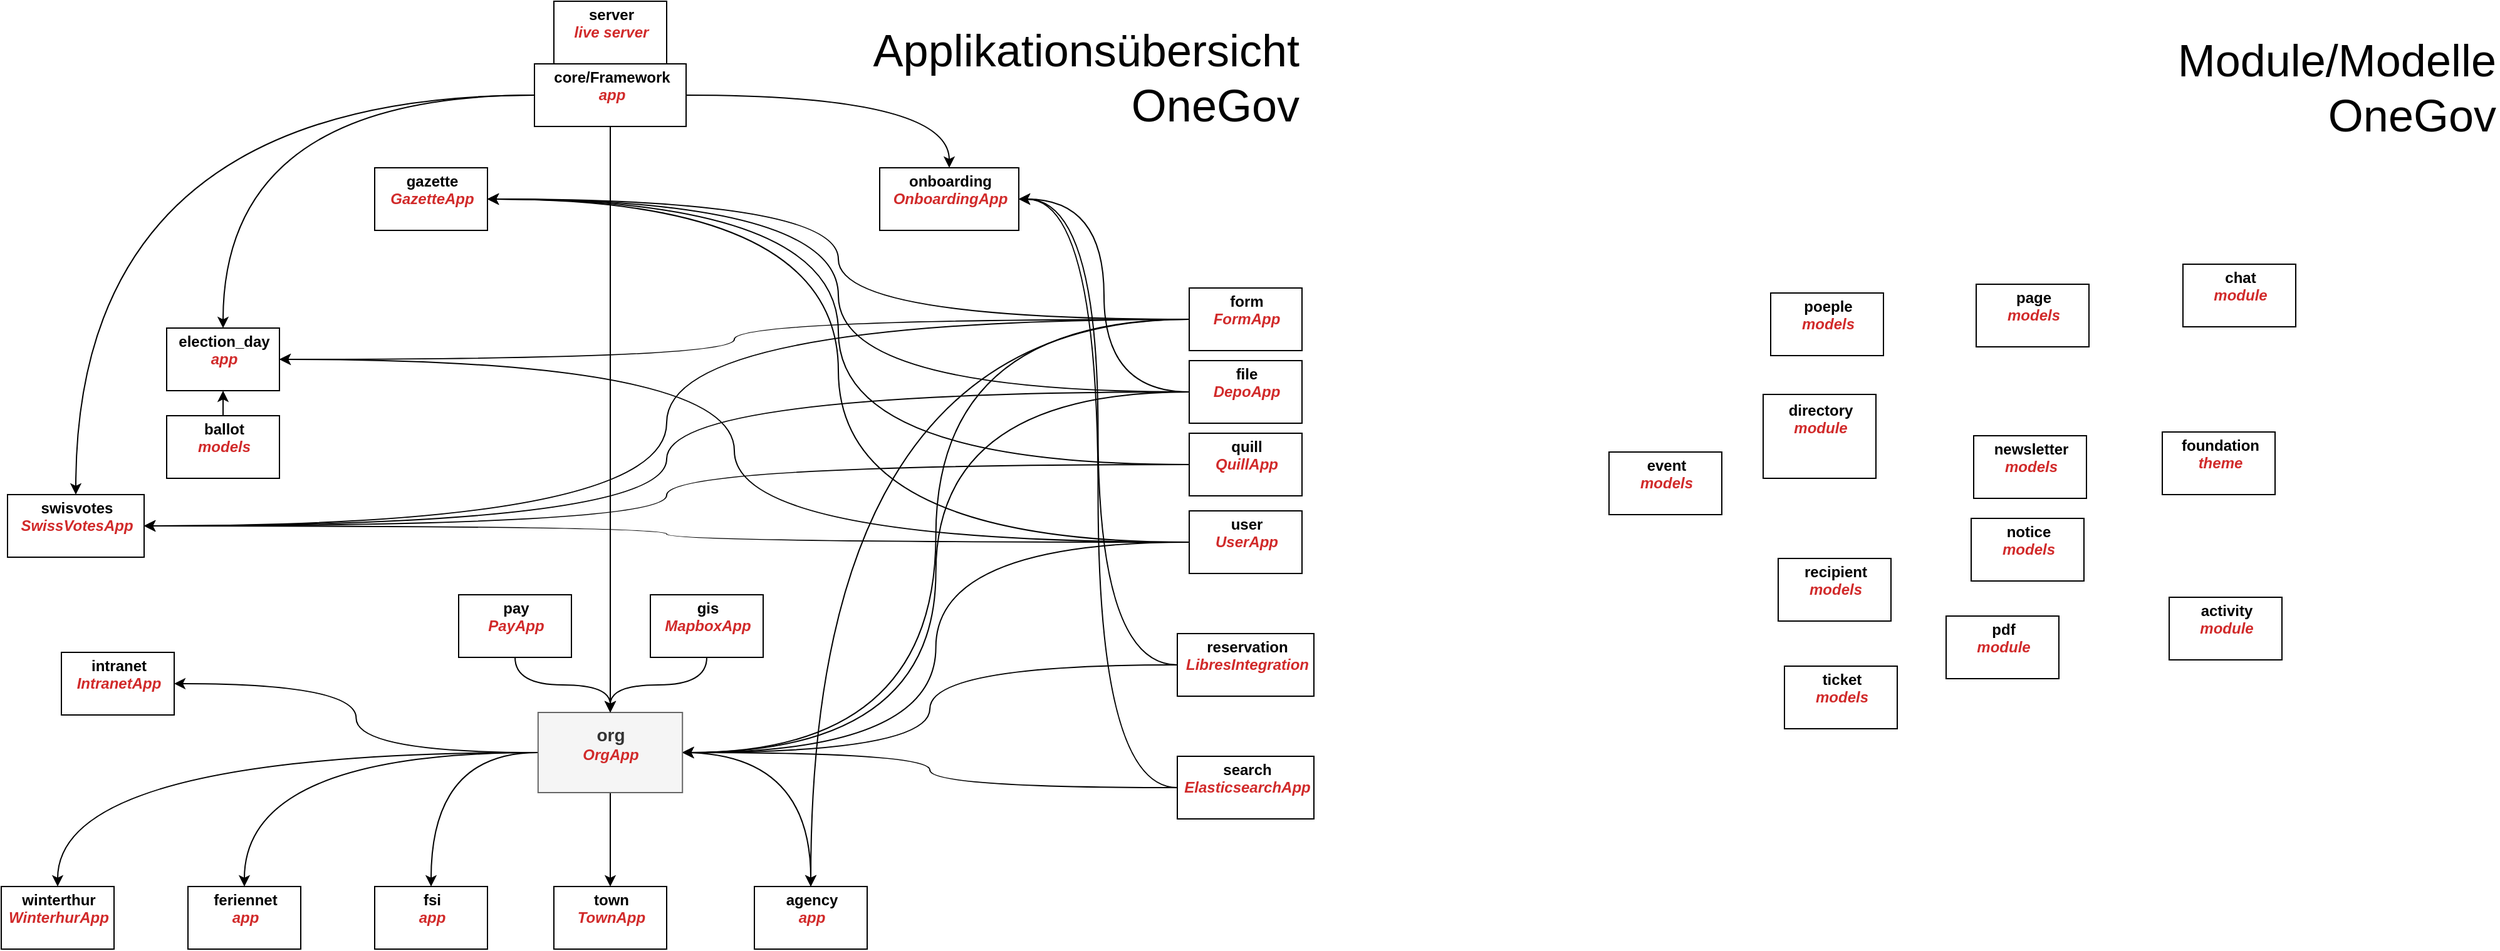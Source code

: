 <mxfile version="12.7.4" type="device"><diagram id="prtHgNgQTEPvFCAcTncT" name="Page-1"><mxGraphModel dx="3680" dy="1728" grid="0" gridSize="10" guides="1" tooltips="1" connect="1" arrows="1" fold="1" page="1" pageScale="1" pageWidth="1169" pageHeight="827" math="0" shadow="0"><root><mxCell id="0"/><mxCell id="1" parent="0"/><mxCell id="O9CkKuprvXs4He0O5t_m-18" style="edgeStyle=orthogonalEdgeStyle;curved=1;rounded=0;orthogonalLoop=1;jettySize=auto;html=1;entryX=0.5;entryY=0;entryDx=0;entryDy=0;" edge="1" parent="1" source="dNxyNK7c78bLwvsdeMH5-12" target="O9CkKuprvXs4He0O5t_m-12"><mxGeometry relative="1" as="geometry"/></mxCell><mxCell id="O9CkKuprvXs4He0O5t_m-55" style="edgeStyle=orthogonalEdgeStyle;curved=1;rounded=0;orthogonalLoop=1;jettySize=auto;html=1;entryX=0.5;entryY=0;entryDx=0;entryDy=0;" edge="1" parent="1" source="dNxyNK7c78bLwvsdeMH5-12" target="O9CkKuprvXs4He0O5t_m-52"><mxGeometry relative="1" as="geometry"/></mxCell><mxCell id="O9CkKuprvXs4He0O5t_m-88" style="edgeStyle=orthogonalEdgeStyle;curved=1;rounded=0;orthogonalLoop=1;jettySize=auto;html=1;" edge="1" parent="1" source="dNxyNK7c78bLwvsdeMH5-12" target="O9CkKuprvXs4He0O5t_m-83"><mxGeometry relative="1" as="geometry"/></mxCell><mxCell id="O9CkKuprvXs4He0O5t_m-99" style="edgeStyle=orthogonalEdgeStyle;curved=1;rounded=0;orthogonalLoop=1;jettySize=auto;html=1;entryX=0.5;entryY=0;entryDx=0;entryDy=0;exitX=0.5;exitY=1;exitDx=0;exitDy=0;" edge="1" parent="1" source="dNxyNK7c78bLwvsdeMH5-12" target="O9CkKuprvXs4He0O5t_m-5"><mxGeometry relative="1" as="geometry"/></mxCell><UserObject label="%name%&lt;br&gt;&lt;i&gt;&lt;font color=&quot;#d12a2a&quot;&gt;%type%&lt;br&gt;&lt;/font&gt;&lt;br&gt;&lt;/i&gt;" name="activity" placeholders="1" type="module" link="#" id="O9CkKuprvXs4He0O5t_m-2"><mxCell style="label;whiteSpace=wrap;html=1;rounded=0;glass=0;treeMoving=1;treeFolding=1;spacingLeft=2;align=center;" vertex="1" parent="1"><mxGeometry x="1793" y="499" width="90" height="50" as="geometry"/></mxCell></UserObject><UserObject label="%name%&lt;br&gt;&lt;i&gt;&lt;font color=&quot;#d12a2a&quot;&gt;%type%&lt;br&gt;&lt;/font&gt;&lt;br&gt;&lt;/i&gt;" name="agency" placeholders="1" type="app" link="#" id="O9CkKuprvXs4He0O5t_m-3"><mxCell style="label;whiteSpace=wrap;html=1;rounded=0;glass=0;treeMoving=1;treeFolding=1;spacingLeft=2;align=center;" vertex="1" parent="1"><mxGeometry x="664" y="730" width="90" height="50" as="geometry"/></mxCell></UserObject><mxCell id="O9CkKuprvXs4He0O5t_m-25" style="edgeStyle=orthogonalEdgeStyle;curved=1;rounded=0;orthogonalLoop=1;jettySize=auto;html=1;" edge="1" parent="1" source="O9CkKuprvXs4He0O5t_m-5" target="O9CkKuprvXs4He0O5t_m-24"><mxGeometry relative="1" as="geometry"/></mxCell><mxCell id="O9CkKuprvXs4He0O5t_m-47" style="edgeStyle=orthogonalEdgeStyle;curved=1;rounded=0;orthogonalLoop=1;jettySize=auto;html=1;" edge="1" parent="1" source="O9CkKuprvXs4He0O5t_m-5" target="O9CkKuprvXs4He0O5t_m-46"><mxGeometry relative="1" as="geometry"/></mxCell><mxCell id="O9CkKuprvXs4He0O5t_m-93" value="" style="edgeStyle=orthogonalEdgeStyle;curved=1;rounded=0;orthogonalLoop=1;jettySize=auto;html=1;" edge="1" parent="1" source="O9CkKuprvXs4He0O5t_m-5" target="O9CkKuprvXs4He0O5t_m-92"><mxGeometry relative="1" as="geometry"/></mxCell><mxCell id="O9CkKuprvXs4He0O5t_m-97" style="edgeStyle=orthogonalEdgeStyle;curved=1;rounded=0;orthogonalLoop=1;jettySize=auto;html=1;" edge="1" parent="1" source="O9CkKuprvXs4He0O5t_m-5" target="O9CkKuprvXs4He0O5t_m-33"><mxGeometry relative="1" as="geometry"/></mxCell><mxCell id="O9CkKuprvXs4He0O5t_m-98" style="edgeStyle=orthogonalEdgeStyle;curved=1;rounded=0;orthogonalLoop=1;jettySize=auto;html=1;entryX=0.5;entryY=0;entryDx=0;entryDy=0;" edge="1" parent="1" source="O9CkKuprvXs4He0O5t_m-5" target="O9CkKuprvXs4He0O5t_m-96"><mxGeometry relative="1" as="geometry"/></mxCell><mxCell id="O9CkKuprvXs4He0O5t_m-103" style="edgeStyle=orthogonalEdgeStyle;curved=1;rounded=0;orthogonalLoop=1;jettySize=auto;html=1;entryX=0.5;entryY=0;entryDx=0;entryDy=0;" edge="1" parent="1" source="O9CkKuprvXs4He0O5t_m-5" target="O9CkKuprvXs4He0O5t_m-3"><mxGeometry relative="1" as="geometry"/></mxCell><UserObject label="%name%&lt;br&gt;&lt;i&gt;&lt;font color=&quot;#d12a2a&quot;&gt;%type%&lt;br&gt;&lt;/font&gt;&lt;br&gt;&lt;/i&gt;" name="town" placeholders="1" type="TownApp" link="#" id="O9CkKuprvXs4He0O5t_m-92"><mxCell style="label;whiteSpace=wrap;html=1;rounded=0;glass=0;treeMoving=1;treeFolding=1;spacingLeft=2;align=center;" vertex="1" parent="1"><mxGeometry x="504" y="730" width="90" height="50" as="geometry"/></mxCell></UserObject><UserObject label="%name%&lt;br&gt;&lt;i&gt;&lt;font color=&quot;#d12a2a&quot;&gt;%type%&lt;br&gt;&lt;/font&gt;&lt;br&gt;&lt;/i&gt;" name="chat" placeholders="1" type="module" link="#" id="O9CkKuprvXs4He0O5t_m-14"><mxCell style="label;whiteSpace=wrap;html=1;rounded=0;glass=0;treeMoving=1;treeFolding=1;spacingLeft=2;align=center;" vertex="1" parent="1"><mxGeometry x="1804" y="233" width="90" height="50" as="geometry"/></mxCell></UserObject><UserObject label="%name%&lt;br&gt;&lt;i&gt;&lt;font color=&quot;#d12a2a&quot;&gt;%type%&lt;br&gt;&lt;/font&gt;&lt;font color=&quot;#808080&quot;&gt;%keywords%&lt;/font&gt;&lt;br&gt;&lt;br&gt;&lt;/i&gt;" name="directory" type="module" link="#" keywords="" placeholders="1" id="O9CkKuprvXs4He0O5t_m-15"><mxCell style="label;whiteSpace=wrap;html=1;rounded=0;glass=0;treeMoving=1;treeFolding=1;spacingLeft=2;align=center;" vertex="1" parent="1"><mxGeometry x="1469" y="337" width="90" height="67" as="geometry"/></mxCell></UserObject><mxCell id="O9CkKuprvXs4He0O5t_m-27" style="edgeStyle=orthogonalEdgeStyle;curved=1;rounded=0;orthogonalLoop=1;jettySize=auto;html=1;entryX=1;entryY=0.5;entryDx=0;entryDy=0;" edge="1" parent="1" source="O9CkKuprvXs4He0O5t_m-16" target="O9CkKuprvXs4He0O5t_m-5"><mxGeometry relative="1" as="geometry"/></mxCell><mxCell id="O9CkKuprvXs4He0O5t_m-39" style="edgeStyle=orthogonalEdgeStyle;curved=1;rounded=0;orthogonalLoop=1;jettySize=auto;html=1;entryX=1;entryY=0.5;entryDx=0;entryDy=0;" edge="1" parent="1" source="O9CkKuprvXs4He0O5t_m-16" target="O9CkKuprvXs4He0O5t_m-35"><mxGeometry relative="1" as="geometry"/></mxCell><mxCell id="O9CkKuprvXs4He0O5t_m-43" style="edgeStyle=orthogonalEdgeStyle;curved=1;rounded=0;orthogonalLoop=1;jettySize=auto;html=1;entryX=1;entryY=0.5;entryDx=0;entryDy=0;" edge="1" parent="1" source="O9CkKuprvXs4He0O5t_m-16" target="O9CkKuprvXs4He0O5t_m-12"><mxGeometry relative="1" as="geometry"/></mxCell><mxCell id="O9CkKuprvXs4He0O5t_m-87" style="edgeStyle=orthogonalEdgeStyle;curved=1;rounded=0;orthogonalLoop=1;jettySize=auto;html=1;entryX=1;entryY=0.5;entryDx=0;entryDy=0;" edge="1" parent="1" source="O9CkKuprvXs4He0O5t_m-16" target="O9CkKuprvXs4He0O5t_m-83"><mxGeometry relative="1" as="geometry"/></mxCell><UserObject label="%name%&lt;br&gt;&lt;i&gt;&lt;font color=&quot;#d12a2a&quot;&gt;%type%&lt;br&gt;&lt;/font&gt;&lt;br&gt;&lt;/i&gt;" name="event" placeholders="1" type="models" link="#" id="O9CkKuprvXs4He0O5t_m-23"><mxCell style="label;whiteSpace=wrap;html=1;rounded=0;glass=0;treeMoving=1;treeFolding=1;spacingLeft=2;align=center;" vertex="1" parent="1"><mxGeometry x="1346" y="383" width="90" height="50" as="geometry"/></mxCell></UserObject><UserObject label="%name%&lt;br&gt;&lt;i&gt;&lt;font color=&quot;#d12a2a&quot;&gt;%type%&lt;br&gt;&lt;/font&gt;&lt;br&gt;&lt;/i&gt;" name="page" placeholders="1" type="models" link="#" id="O9CkKuprvXs4He0O5t_m-72"><mxCell style="label;whiteSpace=wrap;html=1;rounded=0;glass=0;treeMoving=1;treeFolding=1;spacingLeft=2;align=center;" vertex="1" parent="1"><mxGeometry x="1639" y="249" width="90" height="50" as="geometry"/></mxCell></UserObject><UserObject label="%name%&lt;br&gt;&lt;i&gt;&lt;font color=&quot;#d12a2a&quot;&gt;%type%&lt;br&gt;&lt;/font&gt;&lt;br&gt;&lt;/i&gt;" name="pdf" placeholders="1" type="module" link="#" id="O9CkKuprvXs4He0O5t_m-74"><mxCell style="label;whiteSpace=wrap;html=1;rounded=0;glass=0;treeMoving=1;treeFolding=1;spacingLeft=2;align=center;" vertex="1" parent="1"><mxGeometry x="1615" y="514" width="90" height="50" as="geometry"/></mxCell></UserObject><UserObject label="%name%&lt;br&gt;&lt;i&gt;&lt;font color=&quot;#d12a2a&quot;&gt;%type%&lt;br&gt;&lt;/font&gt;&lt;br&gt;&lt;/i&gt;" name="feriennet" placeholders="1" type="app" link="#" id="O9CkKuprvXs4He0O5t_m-24"><mxCell style="label;whiteSpace=wrap;html=1;rounded=0;glass=0;treeMoving=1;treeFolding=1;spacingLeft=2;align=center;" vertex="1" parent="1"><mxGeometry x="212" y="730" width="90" height="50" as="geometry"/></mxCell></UserObject><mxCell id="O9CkKuprvXs4He0O5t_m-42" style="edgeStyle=orthogonalEdgeStyle;curved=1;rounded=0;orthogonalLoop=1;jettySize=auto;html=1;entryX=1;entryY=0.5;entryDx=0;entryDy=0;" edge="1" parent="1" source="O9CkKuprvXs4He0O5t_m-29" target="O9CkKuprvXs4He0O5t_m-35"><mxGeometry relative="1" as="geometry"/></mxCell><mxCell id="O9CkKuprvXs4He0O5t_m-71" style="edgeStyle=orthogonalEdgeStyle;curved=1;rounded=0;orthogonalLoop=1;jettySize=auto;html=1;entryX=1;entryY=0.5;entryDx=0;entryDy=0;" edge="1" parent="1" source="O9CkKuprvXs4He0O5t_m-29" target="O9CkKuprvXs4He0O5t_m-5"><mxGeometry relative="1" as="geometry"/></mxCell><mxCell id="O9CkKuprvXs4He0O5t_m-84" style="edgeStyle=orthogonalEdgeStyle;curved=1;rounded=0;orthogonalLoop=1;jettySize=auto;html=1;entryX=1;entryY=0.5;entryDx=0;entryDy=0;" edge="1" parent="1" source="O9CkKuprvXs4He0O5t_m-29" target="O9CkKuprvXs4He0O5t_m-83"><mxGeometry relative="1" as="geometry"/></mxCell><mxCell id="O9CkKuprvXs4He0O5t_m-100" style="edgeStyle=orthogonalEdgeStyle;curved=1;rounded=0;orthogonalLoop=1;jettySize=auto;html=1;" edge="1" parent="1" source="O9CkKuprvXs4He0O5t_m-29" target="O9CkKuprvXs4He0O5t_m-12"><mxGeometry relative="1" as="geometry"/></mxCell><mxCell id="O9CkKuprvXs4He0O5t_m-101" style="edgeStyle=orthogonalEdgeStyle;curved=1;rounded=0;orthogonalLoop=1;jettySize=auto;html=1;entryX=0.5;entryY=0;entryDx=0;entryDy=0;" edge="1" parent="1" source="O9CkKuprvXs4He0O5t_m-29" target="O9CkKuprvXs4He0O5t_m-3"><mxGeometry relative="1" as="geometry"/></mxCell><UserObject label="%name%&lt;br&gt;&lt;i&gt;&lt;font color=&quot;#d12a2a&quot;&gt;%type%&lt;br&gt;&lt;/font&gt;&lt;br&gt;&lt;/i&gt;" name="foundation" placeholders="1" type="theme" link="#" id="O9CkKuprvXs4He0O5t_m-32"><mxCell style="label;whiteSpace=wrap;html=1;rounded=0;glass=0;treeMoving=1;treeFolding=1;spacingLeft=2;align=center;" vertex="1" parent="1"><mxGeometry x="1787.5" y="367" width="90" height="50" as="geometry"/></mxCell></UserObject><UserObject label="%name%&lt;br&gt;&lt;i&gt;&lt;font color=&quot;#d12a2a&quot;&gt;%type%&lt;br&gt;&lt;/font&gt;&lt;br&gt;&lt;/i&gt;" name="fsi" placeholders="1" type="app" link="#" id="O9CkKuprvXs4He0O5t_m-33"><mxCell style="label;whiteSpace=wrap;html=1;rounded=0;glass=0;treeMoving=1;treeFolding=1;spacingLeft=2;align=center;" vertex="1" parent="1"><mxGeometry x="361" y="730" width="90" height="50" as="geometry"/></mxCell></UserObject><UserObject label="%name%&lt;br&gt;&lt;i&gt;&lt;font color=&quot;#d12a2a&quot;&gt;%type%&lt;br&gt;&lt;/font&gt;&lt;br&gt;&lt;/i&gt;" name="gazette" placeholders="1" type="GazetteApp" link="#" id="O9CkKuprvXs4He0O5t_m-35"><mxCell style="label;whiteSpace=wrap;html=1;rounded=0;glass=0;treeMoving=1;treeFolding=1;spacingLeft=2;align=center;" vertex="1" parent="1"><mxGeometry x="361" y="156" width="90" height="50" as="geometry"/></mxCell></UserObject><mxCell id="O9CkKuprvXs4He0O5t_m-41" style="edgeStyle=orthogonalEdgeStyle;curved=1;rounded=0;orthogonalLoop=1;jettySize=auto;html=1;entryX=1;entryY=0.5;entryDx=0;entryDy=0;" edge="1" parent="1" source="O9CkKuprvXs4He0O5t_m-36" target="O9CkKuprvXs4He0O5t_m-35"><mxGeometry relative="1" as="geometry"/></mxCell><mxCell id="O9CkKuprvXs4He0O5t_m-58" style="edgeStyle=orthogonalEdgeStyle;curved=1;rounded=0;orthogonalLoop=1;jettySize=auto;html=1;entryX=1;entryY=0.5;entryDx=0;entryDy=0;" edge="1" parent="1" source="O9CkKuprvXs4He0O5t_m-36" target="O9CkKuprvXs4He0O5t_m-52"><mxGeometry relative="1" as="geometry"/></mxCell><mxCell id="O9CkKuprvXs4He0O5t_m-67" style="edgeStyle=orthogonalEdgeStyle;curved=1;rounded=0;orthogonalLoop=1;jettySize=auto;html=1;entryX=1;entryY=0.5;entryDx=0;entryDy=0;" edge="1" parent="1" source="O9CkKuprvXs4He0O5t_m-36" target="O9CkKuprvXs4He0O5t_m-5"><mxGeometry relative="1" as="geometry"/></mxCell><mxCell id="O9CkKuprvXs4He0O5t_m-85" style="edgeStyle=orthogonalEdgeStyle;curved=1;rounded=0;orthogonalLoop=1;jettySize=auto;html=1;entryX=1;entryY=0.5;entryDx=0;entryDy=0;" edge="1" parent="1" source="O9CkKuprvXs4He0O5t_m-36" target="O9CkKuprvXs4He0O5t_m-83"><mxGeometry relative="1" as="geometry"/></mxCell><mxCell id="O9CkKuprvXs4He0O5t_m-40" style="edgeStyle=orthogonalEdgeStyle;curved=1;rounded=0;orthogonalLoop=1;jettySize=auto;html=1;entryX=1;entryY=0.5;entryDx=0;entryDy=0;" edge="1" parent="1" source="O9CkKuprvXs4He0O5t_m-37" target="O9CkKuprvXs4He0O5t_m-35"><mxGeometry relative="1" as="geometry"/></mxCell><mxCell id="O9CkKuprvXs4He0O5t_m-86" style="edgeStyle=orthogonalEdgeStyle;curved=1;rounded=0;orthogonalLoop=1;jettySize=auto;html=1;entryX=1;entryY=0.5;entryDx=0;entryDy=0;" edge="1" parent="1" source="O9CkKuprvXs4He0O5t_m-37" target="O9CkKuprvXs4He0O5t_m-83"><mxGeometry relative="1" as="geometry"/></mxCell><UserObject label="%name%&lt;br&gt;&lt;i&gt;&lt;font color=&quot;#d12a2a&quot;&gt;%type%&lt;br&gt;&lt;/font&gt;&lt;br&gt;&lt;/i&gt;" name="intranet" placeholders="1" type="IntranetApp" link="#" id="O9CkKuprvXs4He0O5t_m-46"><mxCell style="label;whiteSpace=wrap;html=1;rounded=0;glass=0;treeMoving=1;treeFolding=1;spacingLeft=2;align=center;" vertex="1" parent="1"><mxGeometry x="111" y="543" width="90" height="50" as="geometry"/></mxCell></UserObject><UserObject label="%name%&lt;br&gt;&lt;i&gt;&lt;font color=&quot;#d12a2a&quot;&gt;%type%&lt;br&gt;&lt;/font&gt;&lt;br&gt;&lt;/i&gt;" name="newsletter" placeholders="1" type="models" link="#" id="O9CkKuprvXs4He0O5t_m-48"><mxCell style="label;whiteSpace=wrap;html=1;rounded=0;glass=0;treeMoving=1;treeFolding=1;spacingLeft=2;align=center;" vertex="1" parent="1"><mxGeometry x="1637" y="370" width="90" height="50" as="geometry"/></mxCell></UserObject><mxCell id="O9CkKuprvXs4He0O5t_m-50" value="" style="group" vertex="1" connectable="0" parent="1"><mxGeometry x="195" y="284" width="90" height="120" as="geometry"/></mxCell><UserObject label="%name%&lt;br&gt;&lt;i&gt;&lt;font color=&quot;#d12a2a&quot;&gt;%type%&lt;br&gt;&lt;/font&gt;&lt;br&gt;&lt;/i&gt;" name="ballot" placeholders="1" type="models" link="#" id="O9CkKuprvXs4He0O5t_m-11"><mxCell style="label;whiteSpace=wrap;html=1;rounded=0;glass=0;treeMoving=1;treeFolding=1;spacingLeft=2;align=center;" vertex="1" parent="O9CkKuprvXs4He0O5t_m-50"><mxGeometry y="70" width="90" height="50" as="geometry"/></mxCell></UserObject><UserObject label="%name%&lt;br&gt;&lt;i&gt;&lt;font color=&quot;#d12a2a&quot;&gt;%type%&lt;br&gt;&lt;/font&gt;&lt;br&gt;&lt;/i&gt;" name="election_day" placeholders="1" type="app" link="#" id="O9CkKuprvXs4He0O5t_m-12"><mxCell style="label;whiteSpace=wrap;html=1;rounded=0;glass=0;treeMoving=1;treeFolding=1;spacingLeft=2;align=center;" vertex="1" parent="O9CkKuprvXs4He0O5t_m-50"><mxGeometry width="90" height="50" as="geometry"/></mxCell></UserObject><mxCell id="O9CkKuprvXs4He0O5t_m-49" style="edgeStyle=orthogonalEdgeStyle;curved=1;rounded=0;orthogonalLoop=1;jettySize=auto;html=1;entryX=0.5;entryY=1;entryDx=0;entryDy=0;" edge="1" parent="O9CkKuprvXs4He0O5t_m-50" source="O9CkKuprvXs4He0O5t_m-11" target="O9CkKuprvXs4He0O5t_m-12"><mxGeometry relative="1" as="geometry"/></mxCell><UserObject label="%name%&lt;br&gt;&lt;i&gt;&lt;font color=&quot;#d12a2a&quot;&gt;%type%&lt;br&gt;&lt;/font&gt;&lt;br&gt;&lt;/i&gt;" name="notice" placeholders="1" type="models" link="#" id="O9CkKuprvXs4He0O5t_m-51"><mxCell style="label;whiteSpace=wrap;html=1;rounded=0;glass=0;treeMoving=1;treeFolding=1;spacingLeft=2;align=center;" vertex="1" parent="1"><mxGeometry x="1635" y="436" width="90" height="50" as="geometry"/></mxCell></UserObject><UserObject label="%name%&lt;br&gt;&lt;i&gt;&lt;font color=&quot;#d12a2a&quot;&gt;%type%&lt;br&gt;&lt;/font&gt;&lt;br&gt;&lt;/i&gt;" name="onboarding" placeholders="1" type="OnboardingApp" link="#" id="O9CkKuprvXs4He0O5t_m-52"><mxCell style="label;whiteSpace=wrap;html=1;rounded=0;glass=0;treeMoving=1;treeFolding=1;spacingLeft=2;align=center;" vertex="1" parent="1"><mxGeometry x="764" y="156" width="111" height="50" as="geometry"/></mxCell></UserObject><mxCell id="O9CkKuprvXs4He0O5t_m-59" style="edgeStyle=orthogonalEdgeStyle;curved=1;rounded=0;orthogonalLoop=1;jettySize=auto;html=1;entryX=1;entryY=0.5;entryDx=0;entryDy=0;" edge="1" parent="1" source="O9CkKuprvXs4He0O5t_m-53" target="O9CkKuprvXs4He0O5t_m-52"><mxGeometry relative="1" as="geometry"/></mxCell><mxCell id="O9CkKuprvXs4He0O5t_m-64" style="edgeStyle=orthogonalEdgeStyle;curved=1;rounded=0;orthogonalLoop=1;jettySize=auto;html=1;entryX=1;entryY=0.5;entryDx=0;entryDy=0;" edge="1" parent="1" source="O9CkKuprvXs4He0O5t_m-53" target="O9CkKuprvXs4He0O5t_m-5"><mxGeometry relative="1" as="geometry"/></mxCell><UserObject label="%name%&lt;br&gt;&lt;i&gt;&lt;font color=&quot;#d12a2a&quot;&gt;%type%&lt;br&gt;&lt;/font&gt;&lt;br&gt;&lt;/i&gt;" name="reservation" placeholders="1" type="LibresIntegration" link="#" id="O9CkKuprvXs4He0O5t_m-53"><mxCell style="label;whiteSpace=wrap;html=1;rounded=0;glass=0;treeMoving=1;treeFolding=1;spacingLeft=2;align=center;" vertex="1" parent="1"><mxGeometry x="1001.5" y="528" width="109" height="50" as="geometry"/></mxCell></UserObject><mxCell id="O9CkKuprvXs4He0O5t_m-60" style="edgeStyle=orthogonalEdgeStyle;curved=1;rounded=0;orthogonalLoop=1;jettySize=auto;html=1;entryX=1;entryY=0.5;entryDx=0;entryDy=0;" edge="1" parent="1" source="O9CkKuprvXs4He0O5t_m-54" target="O9CkKuprvXs4He0O5t_m-52"><mxGeometry relative="1" as="geometry"/></mxCell><mxCell id="O9CkKuprvXs4He0O5t_m-65" style="edgeStyle=orthogonalEdgeStyle;curved=1;rounded=0;orthogonalLoop=1;jettySize=auto;html=1;entryX=1;entryY=0.5;entryDx=0;entryDy=0;" edge="1" parent="1" source="O9CkKuprvXs4He0O5t_m-54" target="O9CkKuprvXs4He0O5t_m-5"><mxGeometry relative="1" as="geometry"/></mxCell><UserObject label="%name%&lt;br&gt;&lt;i&gt;&lt;font color=&quot;#d12a2a&quot;&gt;%type%&lt;br&gt;&lt;/font&gt;&lt;br&gt;&lt;/i&gt;" name="search" placeholders="1" type="ElasticsearchApp" link="#" id="O9CkKuprvXs4He0O5t_m-54"><mxCell style="label;whiteSpace=wrap;html=1;rounded=0;glass=0;treeMoving=1;treeFolding=1;spacingLeft=2;align=center;" vertex="1" parent="1"><mxGeometry x="1001.5" y="626" width="109" height="50" as="geometry"/></mxCell></UserObject><UserObject label="%name%&lt;br&gt;&lt;i&gt;&lt;font color=&quot;#d12a2a&quot;&gt;%type%&lt;br&gt;&lt;/font&gt;&lt;br&gt;&lt;/i&gt;" name="poeple" placeholders="1" type="models" link="#" id="O9CkKuprvXs4He0O5t_m-76"><mxCell style="label;whiteSpace=wrap;html=1;rounded=0;glass=0;treeMoving=1;treeFolding=1;spacingLeft=2;align=center;" vertex="1" parent="1"><mxGeometry x="1475" y="256" width="90" height="50" as="geometry"/></mxCell></UserObject><UserObject label="%name%&lt;br&gt;&lt;i&gt;&lt;font color=&quot;#d12a2a&quot;&gt;%type%&lt;br&gt;&lt;/font&gt;&lt;br&gt;&lt;/i&gt;" name="recipient" placeholders="1" type="models" link="#" id="O9CkKuprvXs4He0O5t_m-77"><mxCell style="label;whiteSpace=wrap;html=1;rounded=0;glass=0;treeMoving=1;treeFolding=1;spacingLeft=2;align=center;" vertex="1" parent="1"><mxGeometry x="1481" y="468" width="90" height="50" as="geometry"/></mxCell></UserObject><UserObject label="%name%&lt;br&gt;&lt;i&gt;&lt;font color=&quot;#d12a2a&quot;&gt;%type%&lt;br&gt;&lt;/font&gt;&lt;br&gt;&lt;/i&gt;" name="swisvotes" placeholders="1" type="SwissVotesApp" link="#" id="O9CkKuprvXs4He0O5t_m-83"><mxCell style="label;whiteSpace=wrap;html=1;rounded=0;glass=0;treeMoving=1;treeFolding=1;spacingLeft=2;align=center;" vertex="1" parent="1"><mxGeometry x="68" y="417" width="109" height="50" as="geometry"/></mxCell></UserObject><UserObject label="%name%&lt;br&gt;&lt;i&gt;&lt;font color=&quot;#d12a2a&quot;&gt;%type%&lt;br&gt;&lt;/font&gt;&lt;br&gt;&lt;/i&gt;" name="ticket" placeholders="1" type="models" link="#" id="O9CkKuprvXs4He0O5t_m-91"><mxCell style="label;whiteSpace=wrap;html=1;rounded=0;glass=0;treeMoving=1;treeFolding=1;spacingLeft=2;align=center;" vertex="1" parent="1"><mxGeometry x="1486" y="554" width="90" height="50" as="geometry"/></mxCell></UserObject><UserObject label="%name%&lt;br&gt;&lt;i&gt;&lt;font color=&quot;#d12a2a&quot;&gt;%type%&lt;br&gt;&lt;/font&gt;&lt;br&gt;&lt;/i&gt;" name="winterthur" placeholders="1" type="WinterhurApp" link="#" id="O9CkKuprvXs4He0O5t_m-96"><mxCell style="label;whiteSpace=wrap;html=1;rounded=0;glass=0;treeMoving=1;treeFolding=1;spacingLeft=2;align=center;" vertex="1" parent="1"><mxGeometry x="63" y="730" width="90" height="50" as="geometry"/></mxCell></UserObject><mxCell id="O9CkKuprvXs4He0O5t_m-107" value="" style="group" vertex="1" connectable="0" parent="1"><mxGeometry x="488.5" y="23" width="121" height="100" as="geometry"/></mxCell><UserObject label="%name%&lt;br&gt;&lt;i&gt;&lt;font color=&quot;#d12a2a&quot;&gt;%type%&lt;br&gt;&lt;/font&gt;&lt;br&gt;&lt;/i&gt;" name="core/Framework" placeholders="1" type="app" link="https://github.com/OneGov/onegov-cloud/blob/92296ffed5d35af0118a7dc43e0765791766041a/src/onegov/core/framework.py#L63" id="dNxyNK7c78bLwvsdeMH5-12"><mxCell style="label;whiteSpace=wrap;html=1;rounded=0;glass=0;treeMoving=1;treeFolding=1;spacingLeft=2;align=center;" parent="O9CkKuprvXs4He0O5t_m-107" vertex="1"><mxGeometry y="50" width="121" height="50" as="geometry"/></mxCell></UserObject><UserObject label="%name%&lt;br&gt;&lt;i&gt;&lt;font color=&quot;#d12a2a&quot;&gt;%type%&lt;br&gt;&lt;/font&gt;&lt;br&gt;&lt;/i&gt;" name="server" placeholders="1" type="live server" link="#" id="O9CkKuprvXs4He0O5t_m-78"><mxCell style="label;whiteSpace=wrap;html=1;rounded=0;glass=0;treeMoving=1;treeFolding=1;spacingLeft=2;align=center;" vertex="1" parent="O9CkKuprvXs4He0O5t_m-107"><mxGeometry x="15.5" width="90" height="50" as="geometry"/></mxCell></UserObject><mxCell id="O9CkKuprvXs4He0O5t_m-108" value="" style="group" vertex="1" connectable="0" parent="1"><mxGeometry x="1011" y="252" width="90" height="228" as="geometry"/></mxCell><UserObject label="%name%&lt;br&gt;&lt;i&gt;&lt;font color=&quot;#d12a2a&quot;&gt;%type%&lt;br&gt;&lt;/font&gt;&lt;br&gt;&lt;/i&gt;" name="user" placeholders="1" type="UserApp" link="#" id="O9CkKuprvXs4He0O5t_m-16"><mxCell style="label;whiteSpace=wrap;html=1;rounded=0;glass=0;treeMoving=1;treeFolding=1;spacingLeft=2;align=center;" vertex="1" parent="O9CkKuprvXs4He0O5t_m-108"><mxGeometry y="178" width="90" height="50" as="geometry"/></mxCell></UserObject><UserObject label="%name%&lt;br&gt;&lt;i&gt;&lt;font color=&quot;#d12a2a&quot;&gt;%type%&lt;br&gt;&lt;/font&gt;&lt;br&gt;&lt;/i&gt;" name="form" placeholders="1" type="FormApp" link="#" tags="formcode" id="O9CkKuprvXs4He0O5t_m-29"><mxCell style="label;whiteSpace=wrap;html=1;rounded=0;glass=0;treeMoving=1;treeFolding=1;spacingLeft=2;align=center;" vertex="1" parent="O9CkKuprvXs4He0O5t_m-108"><mxGeometry width="90" height="50" as="geometry"/></mxCell></UserObject><UserObject label="%name%&lt;br&gt;&lt;i&gt;&lt;font color=&quot;#d12a2a&quot;&gt;%type%&lt;br&gt;&lt;/font&gt;&lt;br&gt;&lt;/i&gt;" name="file" placeholders="1" type="DepoApp" link="#" id="O9CkKuprvXs4He0O5t_m-36"><mxCell style="label;whiteSpace=wrap;html=1;rounded=0;glass=0;treeMoving=1;treeFolding=1;spacingLeft=2;align=center;" vertex="1" parent="O9CkKuprvXs4He0O5t_m-108"><mxGeometry y="58" width="90" height="50" as="geometry"/></mxCell></UserObject><UserObject label="%name%&lt;br&gt;&lt;i&gt;&lt;font color=&quot;#d12a2a&quot;&gt;%type%&lt;br&gt;&lt;/font&gt;&lt;br&gt;&lt;/i&gt;" name="quill" placeholders="1" type="QuillApp" link="#" tags="quill rich editor integration" id="O9CkKuprvXs4He0O5t_m-37"><mxCell style="label;whiteSpace=wrap;html=1;rounded=0;glass=0;treeMoving=1;treeFolding=1;spacingLeft=2;align=center;" vertex="1" parent="O9CkKuprvXs4He0O5t_m-108"><mxGeometry y="116" width="90" height="50" as="geometry"/></mxCell></UserObject><UserObject label="&lt;font style=&quot;font-size: 14px&quot;&gt;%name%&lt;br&gt;&lt;/font&gt;&lt;i&gt;&lt;font color=&quot;#d12a2a&quot;&gt;%type%&lt;br&gt;&lt;/font&gt;&lt;br&gt;&lt;/i&gt;" name="org" placeholders="1" type="OrgApp" link="#" id="O9CkKuprvXs4He0O5t_m-5"><mxCell style="label;whiteSpace=wrap;html=1;rounded=0;glass=0;treeMoving=1;treeFolding=1;spacingLeft=2;align=center;fillColor=#f5f5f5;strokeColor=#666666;fontColor=#333333;" vertex="1" parent="1"><mxGeometry x="491.4" y="591" width="115.2" height="64" as="geometry"/></mxCell></UserObject><UserObject label="%name%&lt;br&gt;&lt;i&gt;&lt;font color=&quot;#d12a2a&quot;&gt;%type%&lt;br&gt;&lt;/font&gt;&lt;br&gt;&lt;/i&gt;" name="pay" placeholders="1" type="PayApp" link="#" id="O9CkKuprvXs4He0O5t_m-68"><mxCell style="label;whiteSpace=wrap;html=1;rounded=0;glass=0;treeMoving=1;treeFolding=1;spacingLeft=2;align=center;" vertex="1" parent="1"><mxGeometry x="428" y="497" width="90" height="50" as="geometry"/></mxCell></UserObject><UserObject label="%name%&lt;br&gt;&lt;i&gt;&lt;font color=&quot;#d12a2a&quot;&gt;%type%&lt;br&gt;&lt;/font&gt;&lt;br&gt;&lt;/i&gt;" name="gis" placeholders="1" type="MapboxApp" link="#" id="O9CkKuprvXs4He0O5t_m-44"><mxCell style="label;whiteSpace=wrap;html=1;rounded=0;glass=0;treeMoving=1;treeFolding=1;spacingLeft=2;align=center;" vertex="1" parent="1"><mxGeometry x="581" y="497" width="90" height="50" as="geometry"/></mxCell></UserObject><mxCell id="O9CkKuprvXs4He0O5t_m-111" style="edgeStyle=orthogonalEdgeStyle;curved=1;rounded=0;orthogonalLoop=1;jettySize=auto;html=1;entryX=0.5;entryY=0;entryDx=0;entryDy=0;" edge="1" parent="1" source="O9CkKuprvXs4He0O5t_m-68" target="O9CkKuprvXs4He0O5t_m-5"><mxGeometry relative="1" as="geometry"/></mxCell><mxCell id="O9CkKuprvXs4He0O5t_m-110" style="edgeStyle=orthogonalEdgeStyle;curved=1;rounded=0;orthogonalLoop=1;jettySize=auto;html=1;entryX=0.5;entryY=0;entryDx=0;entryDy=0;" edge="1" parent="1" source="O9CkKuprvXs4He0O5t_m-44" target="O9CkKuprvXs4He0O5t_m-5"><mxGeometry relative="1" as="geometry"/></mxCell><mxCell id="O9CkKuprvXs4He0O5t_m-114" value="Applikationsübersicht&lt;br&gt;OneGov" style="text;html=1;strokeColor=none;fillColor=none;align=right;verticalAlign=middle;whiteSpace=wrap;rounded=0;fontSize=36;" vertex="1" parent="1"><mxGeometry x="746" y="23" width="355" height="121" as="geometry"/></mxCell><mxCell id="O9CkKuprvXs4He0O5t_m-117" value="Module/Modelle&lt;br&gt;OneGov" style="text;html=1;strokeColor=none;fillColor=none;align=right;verticalAlign=middle;whiteSpace=wrap;rounded=0;fontSize=36;" vertex="1" parent="1"><mxGeometry x="1701" y="31.5" width="355" height="121" as="geometry"/></mxCell></root></mxGraphModel></diagram></mxfile>